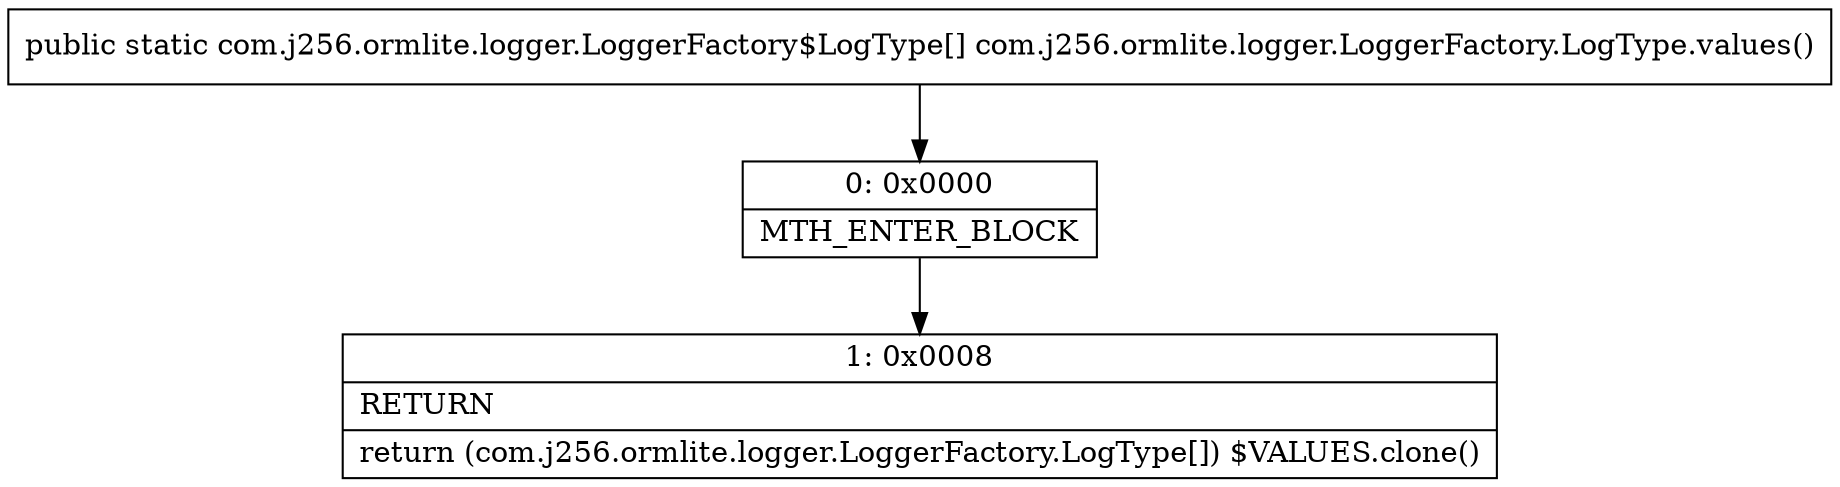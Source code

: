 digraph "CFG forcom.j256.ormlite.logger.LoggerFactory.LogType.values()[Lcom\/j256\/ormlite\/logger\/LoggerFactory$LogType;" {
Node_0 [shape=record,label="{0\:\ 0x0000|MTH_ENTER_BLOCK\l}"];
Node_1 [shape=record,label="{1\:\ 0x0008|RETURN\l|return (com.j256.ormlite.logger.LoggerFactory.LogType[]) $VALUES.clone()\l}"];
MethodNode[shape=record,label="{public static com.j256.ormlite.logger.LoggerFactory$LogType[] com.j256.ormlite.logger.LoggerFactory.LogType.values() }"];
MethodNode -> Node_0;
Node_0 -> Node_1;
}

